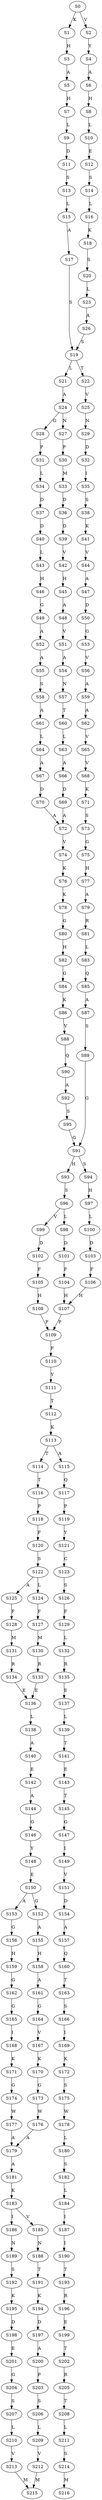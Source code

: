 strict digraph  {
	S0 -> S1 [ label = K ];
	S0 -> S2 [ label = V ];
	S1 -> S3 [ label = H ];
	S2 -> S4 [ label = Y ];
	S3 -> S5 [ label = A ];
	S4 -> S6 [ label = A ];
	S5 -> S7 [ label = H ];
	S6 -> S8 [ label = H ];
	S7 -> S9 [ label = L ];
	S8 -> S10 [ label = L ];
	S9 -> S11 [ label = D ];
	S10 -> S12 [ label = E ];
	S11 -> S13 [ label = S ];
	S12 -> S14 [ label = S ];
	S13 -> S15 [ label = L ];
	S14 -> S16 [ label = L ];
	S15 -> S17 [ label = A ];
	S16 -> S18 [ label = K ];
	S17 -> S19 [ label = S ];
	S18 -> S20 [ label = S ];
	S19 -> S21 [ label = L ];
	S19 -> S22 [ label = T ];
	S20 -> S23 [ label = L ];
	S21 -> S24 [ label = A ];
	S22 -> S25 [ label = V ];
	S23 -> S26 [ label = A ];
	S24 -> S27 [ label = N ];
	S24 -> S28 [ label = G ];
	S25 -> S29 [ label = N ];
	S26 -> S19 [ label = S ];
	S27 -> S30 [ label = P ];
	S28 -> S31 [ label = P ];
	S29 -> S32 [ label = D ];
	S30 -> S33 [ label = M ];
	S31 -> S34 [ label = L ];
	S32 -> S35 [ label = I ];
	S33 -> S36 [ label = D ];
	S34 -> S37 [ label = D ];
	S35 -> S38 [ label = S ];
	S36 -> S39 [ label = D ];
	S37 -> S40 [ label = D ];
	S38 -> S41 [ label = K ];
	S39 -> S42 [ label = V ];
	S40 -> S43 [ label = L ];
	S41 -> S44 [ label = V ];
	S42 -> S45 [ label = H ];
	S43 -> S46 [ label = H ];
	S44 -> S47 [ label = A ];
	S45 -> S48 [ label = A ];
	S46 -> S49 [ label = G ];
	S47 -> S50 [ label = D ];
	S48 -> S51 [ label = V ];
	S49 -> S52 [ label = A ];
	S50 -> S53 [ label = G ];
	S51 -> S54 [ label = A ];
	S52 -> S55 [ label = A ];
	S53 -> S56 [ label = V ];
	S54 -> S57 [ label = N ];
	S55 -> S58 [ label = S ];
	S56 -> S59 [ label = A ];
	S57 -> S60 [ label = T ];
	S58 -> S61 [ label = A ];
	S59 -> S62 [ label = A ];
	S60 -> S63 [ label = L ];
	S61 -> S64 [ label = L ];
	S62 -> S65 [ label = V ];
	S63 -> S66 [ label = A ];
	S64 -> S67 [ label = A ];
	S65 -> S68 [ label = V ];
	S66 -> S69 [ label = D ];
	S67 -> S70 [ label = D ];
	S68 -> S71 [ label = K ];
	S69 -> S72 [ label = A ];
	S70 -> S72 [ label = A ];
	S71 -> S73 [ label = S ];
	S72 -> S74 [ label = V ];
	S73 -> S75 [ label = G ];
	S74 -> S76 [ label = K ];
	S75 -> S77 [ label = H ];
	S76 -> S78 [ label = K ];
	S77 -> S79 [ label = A ];
	S78 -> S80 [ label = G ];
	S79 -> S81 [ label = R ];
	S80 -> S82 [ label = H ];
	S81 -> S83 [ label = L ];
	S82 -> S84 [ label = G ];
	S83 -> S85 [ label = Q ];
	S84 -> S86 [ label = K ];
	S85 -> S87 [ label = A ];
	S86 -> S88 [ label = V ];
	S87 -> S89 [ label = S ];
	S88 -> S90 [ label = Q ];
	S89 -> S91 [ label = G ];
	S90 -> S92 [ label = A ];
	S91 -> S93 [ label = H ];
	S91 -> S94 [ label = S ];
	S92 -> S95 [ label = S ];
	S93 -> S96 [ label = S ];
	S94 -> S97 [ label = H ];
	S95 -> S91 [ label = G ];
	S96 -> S98 [ label = L ];
	S96 -> S99 [ label = V ];
	S97 -> S100 [ label = L ];
	S98 -> S101 [ label = D ];
	S99 -> S102 [ label = D ];
	S100 -> S103 [ label = D ];
	S101 -> S104 [ label = F ];
	S102 -> S105 [ label = F ];
	S103 -> S106 [ label = F ];
	S104 -> S107 [ label = H ];
	S105 -> S108 [ label = H ];
	S106 -> S107 [ label = H ];
	S107 -> S109 [ label = P ];
	S108 -> S109 [ label = P ];
	S109 -> S110 [ label = F ];
	S110 -> S111 [ label = Y ];
	S111 -> S112 [ label = T ];
	S112 -> S113 [ label = K ];
	S113 -> S114 [ label = T ];
	S113 -> S115 [ label = A ];
	S114 -> S116 [ label = T ];
	S115 -> S117 [ label = Q ];
	S116 -> S118 [ label = P ];
	S117 -> S119 [ label = P ];
	S118 -> S120 [ label = F ];
	S119 -> S121 [ label = Y ];
	S120 -> S122 [ label = S ];
	S121 -> S123 [ label = C ];
	S122 -> S124 [ label = L ];
	S122 -> S125 [ label = A ];
	S123 -> S126 [ label = S ];
	S124 -> S127 [ label = F ];
	S125 -> S128 [ label = F ];
	S126 -> S129 [ label = F ];
	S127 -> S130 [ label = M ];
	S128 -> S131 [ label = M ];
	S129 -> S132 [ label = L ];
	S130 -> S133 [ label = R ];
	S131 -> S134 [ label = R ];
	S132 -> S135 [ label = R ];
	S133 -> S136 [ label = E ];
	S134 -> S136 [ label = E ];
	S135 -> S137 [ label = E ];
	S136 -> S138 [ label = L ];
	S137 -> S139 [ label = L ];
	S138 -> S140 [ label = A ];
	S139 -> S141 [ label = T ];
	S140 -> S142 [ label = E ];
	S141 -> S143 [ label = E ];
	S142 -> S144 [ label = A ];
	S143 -> S145 [ label = T ];
	S144 -> S146 [ label = G ];
	S145 -> S147 [ label = G ];
	S146 -> S148 [ label = Y ];
	S147 -> S149 [ label = I ];
	S148 -> S150 [ label = E ];
	S149 -> S151 [ label = V ];
	S150 -> S152 [ label = G ];
	S150 -> S153 [ label = A ];
	S151 -> S154 [ label = D ];
	S152 -> S155 [ label = A ];
	S153 -> S156 [ label = G ];
	S154 -> S157 [ label = A ];
	S155 -> S158 [ label = H ];
	S156 -> S159 [ label = H ];
	S157 -> S160 [ label = Q ];
	S158 -> S161 [ label = A ];
	S159 -> S162 [ label = G ];
	S160 -> S163 [ label = T ];
	S161 -> S164 [ label = G ];
	S162 -> S165 [ label = G ];
	S163 -> S166 [ label = S ];
	S164 -> S167 [ label = V ];
	S165 -> S168 [ label = I ];
	S166 -> S169 [ label = I ];
	S167 -> S170 [ label = K ];
	S168 -> S171 [ label = K ];
	S169 -> S172 [ label = K ];
	S170 -> S173 [ label = G ];
	S171 -> S174 [ label = G ];
	S172 -> S175 [ label = S ];
	S173 -> S176 [ label = W ];
	S174 -> S177 [ label = W ];
	S175 -> S178 [ label = W ];
	S176 -> S179 [ label = A ];
	S177 -> S179 [ label = A ];
	S178 -> S180 [ label = L ];
	S179 -> S181 [ label = A ];
	S180 -> S182 [ label = S ];
	S181 -> S183 [ label = K ];
	S182 -> S184 [ label = L ];
	S183 -> S185 [ label = V ];
	S183 -> S186 [ label = I ];
	S184 -> S187 [ label = I ];
	S185 -> S188 [ label = N ];
	S186 -> S189 [ label = N ];
	S187 -> S190 [ label = I ];
	S188 -> S191 [ label = T ];
	S189 -> S192 [ label = S ];
	S190 -> S193 [ label = T ];
	S191 -> S194 [ label = K ];
	S192 -> S195 [ label = K ];
	S193 -> S196 [ label = R ];
	S194 -> S197 [ label = D ];
	S195 -> S198 [ label = D ];
	S196 -> S199 [ label = E ];
	S197 -> S200 [ label = A ];
	S198 -> S201 [ label = E ];
	S199 -> S202 [ label = T ];
	S200 -> S203 [ label = P ];
	S201 -> S204 [ label = G ];
	S202 -> S205 [ label = R ];
	S203 -> S206 [ label = S ];
	S204 -> S207 [ label = S ];
	S205 -> S208 [ label = T ];
	S206 -> S209 [ label = L ];
	S207 -> S210 [ label = L ];
	S208 -> S211 [ label = L ];
	S209 -> S212 [ label = V ];
	S210 -> S213 [ label = V ];
	S211 -> S214 [ label = S ];
	S212 -> S215 [ label = M ];
	S213 -> S215 [ label = M ];
	S214 -> S216 [ label = M ];
}
